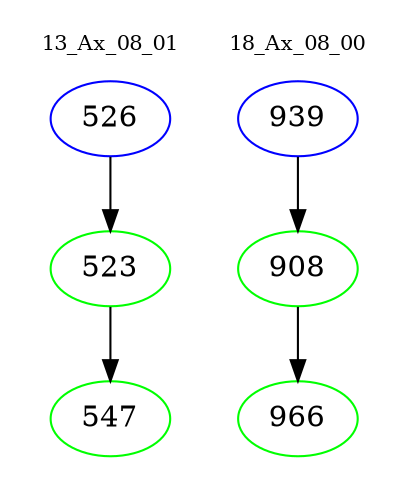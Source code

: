 digraph{
subgraph cluster_0 {
color = white
label = "13_Ax_08_01";
fontsize=10;
T0_526 [label="526", color="blue"]
T0_526 -> T0_523 [color="black"]
T0_523 [label="523", color="green"]
T0_523 -> T0_547 [color="black"]
T0_547 [label="547", color="green"]
}
subgraph cluster_1 {
color = white
label = "18_Ax_08_00";
fontsize=10;
T1_939 [label="939", color="blue"]
T1_939 -> T1_908 [color="black"]
T1_908 [label="908", color="green"]
T1_908 -> T1_966 [color="black"]
T1_966 [label="966", color="green"]
}
}
